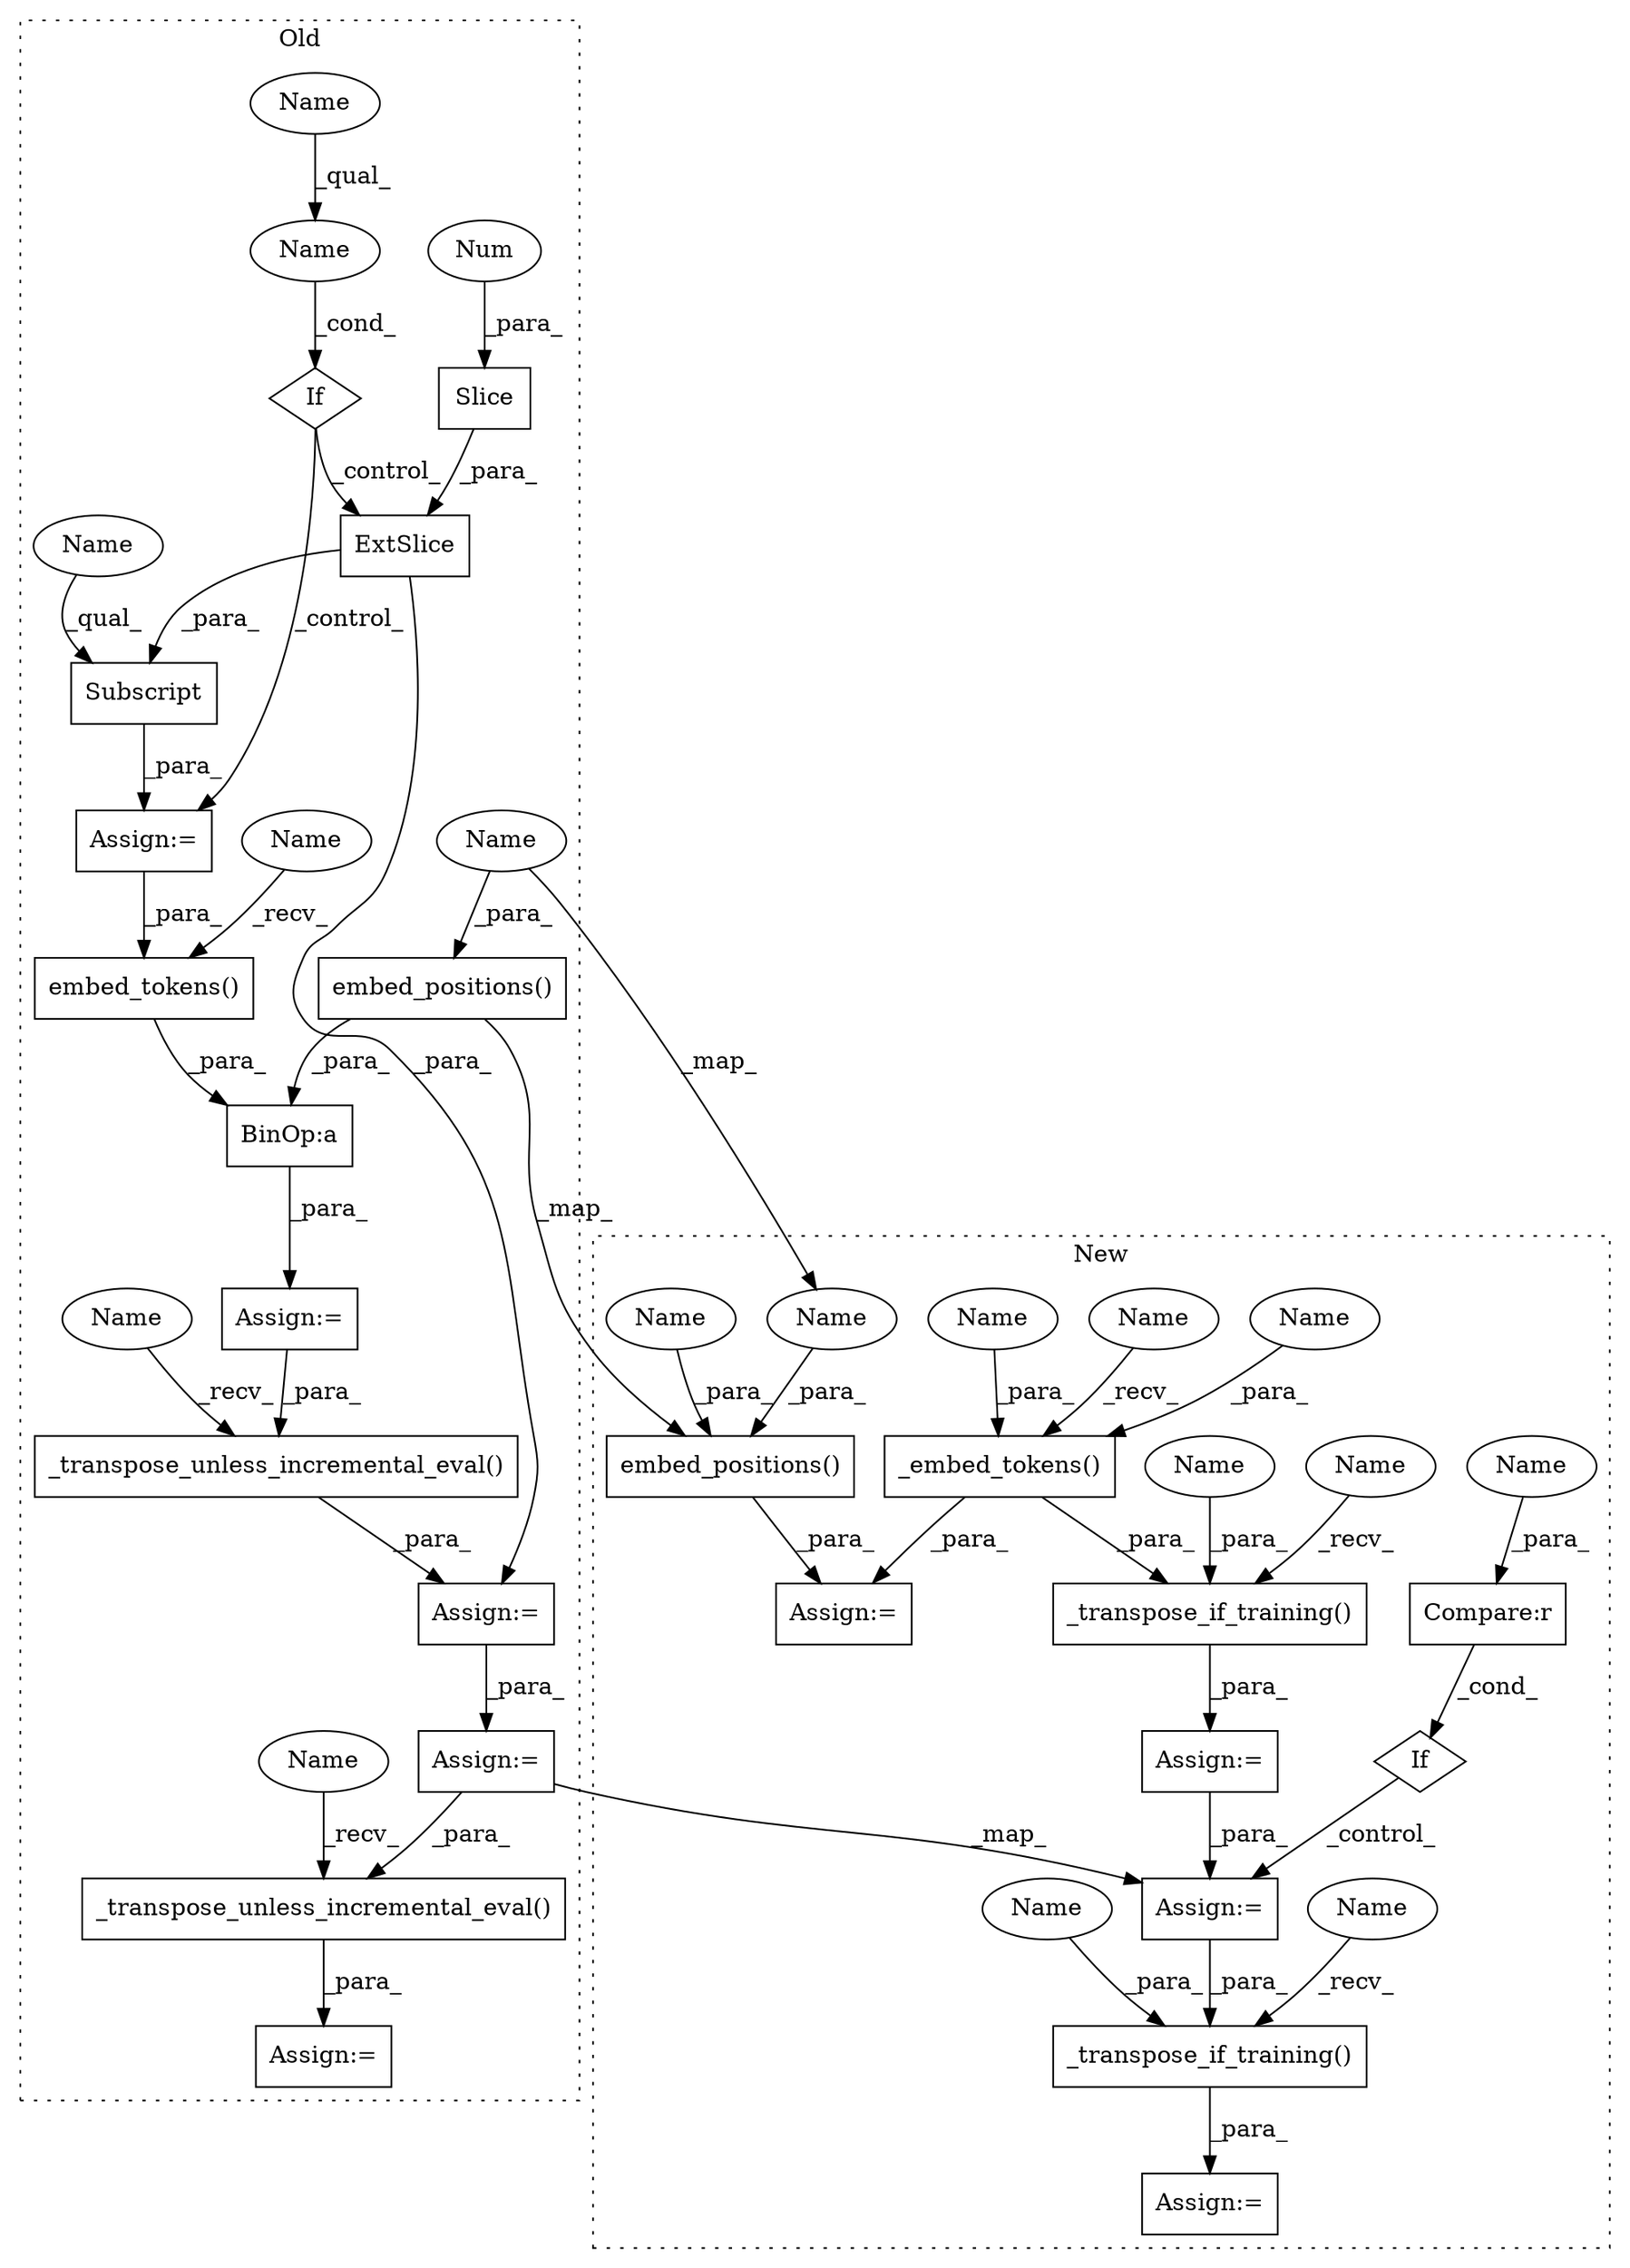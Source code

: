 digraph G {
subgraph cluster0 {
1 [label="Subscript" a="63" s="9955,0" l="26,0" shape="box"];
7 [label="Slice" a="80" s="9977" l="2" shape="box"];
8 [label="embed_tokens()" a="75" s="10032,10068" l="18,1" shape="box"];
9 [label="BinOp:a" a="82" s="10069" l="3" shape="box"];
10 [label="embed_positions()" a="75" s="9774,9813" l="21,1" shape="box"];
12 [label="ExtSlice" a="85" s="9955" l="18" shape="box"];
13 [label="If" a="96" s="9824" l="3" shape="diamond"];
14 [label="Name" a="87" s="9827" l="25" shape="ellipse"];
15 [label="Num" a="76" s="9977" l="2" shape="ellipse"];
16 [label="_transpose_unless_incremental_eval()" a="75" s="10288,10329" l="40,1" shape="box"];
17 [label="Assign:=" a="68" s="10029" l="3" shape="box"];
18 [label="Assign:=" a="68" s="9952" l="3" shape="box"];
20 [label="Assign:=" a="68" s="10285" l="3" shape="box"];
21 [label="_transpose_unless_incremental_eval()" a="75" s="11391,11432" l="40,1" shape="box"];
24 [label="Assign:=" a="68" s="11388" l="3" shape="box"];
26 [label="Assign:=" a="68" s="10697" l="3" shape="box"];
35 [label="Name" a="87" s="9955" l="18" shape="ellipse"];
36 [label="Name" a="87" s="9795" l="18" shape="ellipse"];
39 [label="Name" a="87" s="10288" l="4" shape="ellipse"];
40 [label="Name" a="87" s="10032" l="4" shape="ellipse"];
41 [label="Name" a="87" s="9827" l="4" shape="ellipse"];
42 [label="Name" a="87" s="11391" l="4" shape="ellipse"];
label = "Old";
style="dotted";
}
subgraph cluster1 {
2 [label="_transpose_if_training()" a="75" s="11397,11445" l="28,1" shape="box"];
3 [label="_embed_tokens()" a="75" s="9871,9927" l="19,1" shape="box"];
4 [label="_transpose_if_training()" a="75" s="10208,10256" l="28,1" shape="box"];
5 [label="Compare:r" a="40" s="10645" l="25" shape="box"];
6 [label="If" a="96" s="10642" l="3" shape="diamond"];
11 [label="embed_positions()" a="75" s="9942,10000" l="21,1" shape="box"];
19 [label="Assign:=" a="68" s="9938" l="4" shape="box"];
22 [label="Assign:=" a="68" s="11394" l="3" shape="box"];
23 [label="Assign:=" a="68" s="10205" l="3" shape="box"];
25 [label="Assign:=" a="68" s="10689" l="3" shape="box"];
27 [label="Name" a="87" s="10645" l="17" shape="ellipse"];
28 [label="Name" a="87" s="10239" l="17" shape="ellipse"];
29 [label="Name" a="87" s="9910" l="17" shape="ellipse"];
30 [label="Name" a="87" s="11428" l="17" shape="ellipse"];
31 [label="Name" a="87" s="9983" l="17" shape="ellipse"];
32 [label="Name" a="87" s="9871" l="4" shape="ellipse"];
33 [label="Name" a="87" s="10208" l="4" shape="ellipse"];
34 [label="Name" a="87" s="11397" l="4" shape="ellipse"];
37 [label="Name" a="87" s="9890" l="18" shape="ellipse"];
38 [label="Name" a="87" s="9963" l="18" shape="ellipse"];
label = "New";
style="dotted";
}
1 -> 18 [label="_para_"];
2 -> 22 [label="_para_"];
3 -> 19 [label="_para_"];
3 -> 4 [label="_para_"];
4 -> 23 [label="_para_"];
5 -> 6 [label="_cond_"];
6 -> 25 [label="_control_"];
7 -> 12 [label="_para_"];
8 -> 9 [label="_para_"];
9 -> 17 [label="_para_"];
10 -> 9 [label="_para_"];
10 -> 11 [label="_map_"];
11 -> 19 [label="_para_"];
12 -> 1 [label="_para_"];
12 -> 20 [label="_para_"];
13 -> 18 [label="_control_"];
13 -> 12 [label="_control_"];
14 -> 13 [label="_cond_"];
15 -> 7 [label="_para_"];
16 -> 20 [label="_para_"];
17 -> 16 [label="_para_"];
18 -> 8 [label="_para_"];
20 -> 26 [label="_para_"];
21 -> 24 [label="_para_"];
23 -> 25 [label="_para_"];
25 -> 2 [label="_para_"];
26 -> 25 [label="_map_"];
26 -> 21 [label="_para_"];
27 -> 5 [label="_para_"];
28 -> 4 [label="_para_"];
29 -> 3 [label="_para_"];
30 -> 2 [label="_para_"];
31 -> 11 [label="_para_"];
32 -> 3 [label="_recv_"];
33 -> 4 [label="_recv_"];
34 -> 2 [label="_recv_"];
35 -> 1 [label="_qual_"];
36 -> 38 [label="_map_"];
36 -> 10 [label="_para_"];
37 -> 3 [label="_para_"];
38 -> 11 [label="_para_"];
39 -> 16 [label="_recv_"];
40 -> 8 [label="_recv_"];
41 -> 14 [label="_qual_"];
42 -> 21 [label="_recv_"];
}